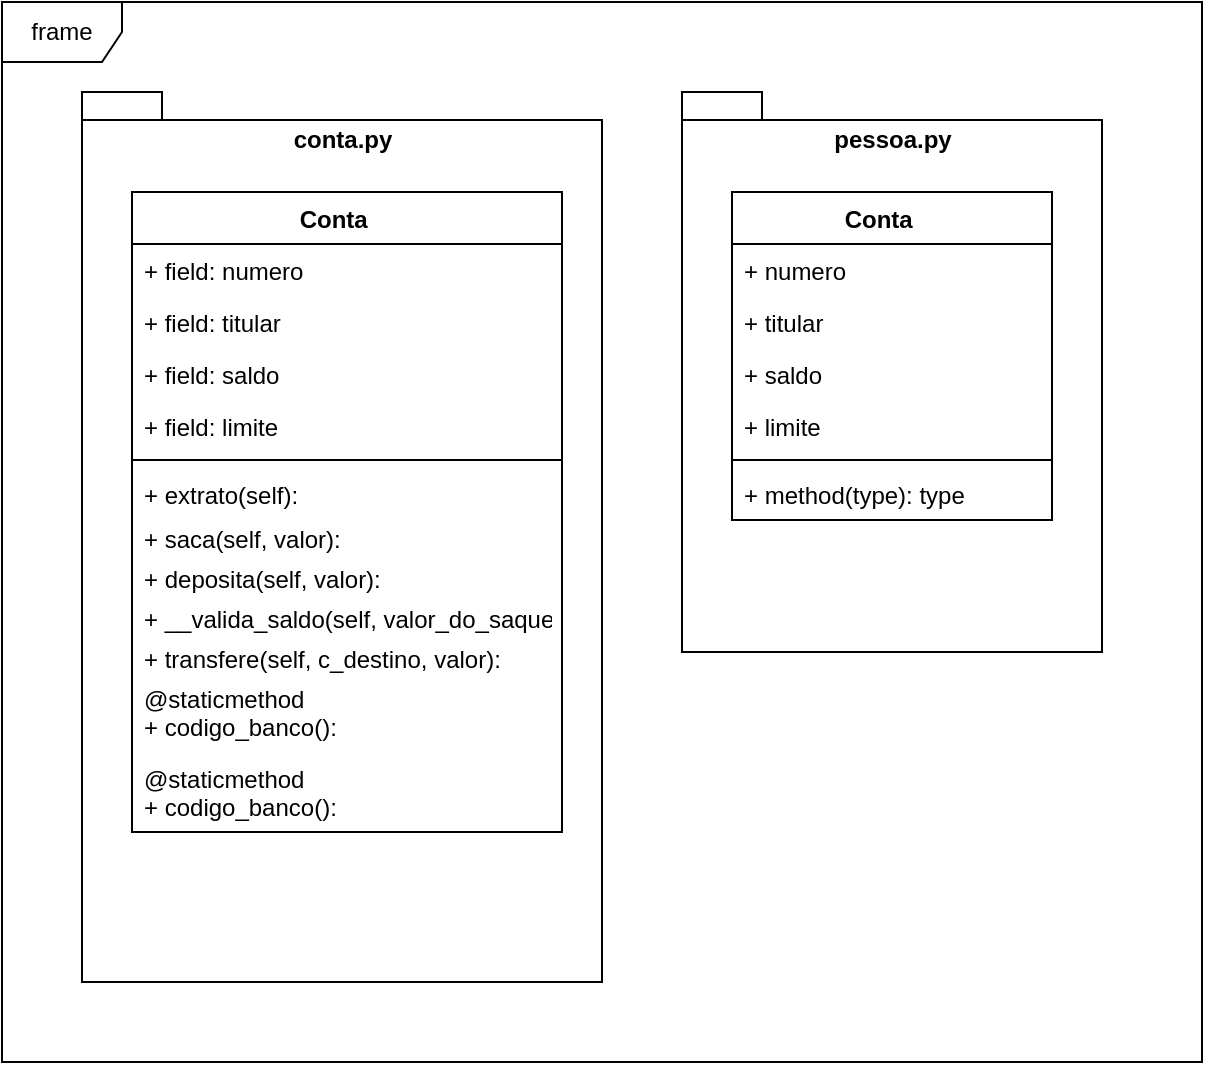 <mxfile>
    <diagram name="Page-1" id="b5b7bab2-c9e2-2cf4-8b2a-24fd1a2a6d21">
        <mxGraphModel dx="508" dy="488" grid="1" gridSize="10" guides="1" tooltips="1" connect="1" arrows="1" fold="1" page="1" pageScale="1" pageWidth="827" pageHeight="1169" background="none" math="0" shadow="0">
            <root>
                <mxCell id="0"/>
                <mxCell id="1" parent="0"/>
                <mxCell id="23JfTSlA8FP28jlLwser-1" value="frame" style="shape=umlFrame;whiteSpace=wrap;html=1;" parent="1" vertex="1">
                    <mxGeometry x="520" y="400" width="600" height="530" as="geometry"/>
                </mxCell>
                <mxCell id="23JfTSlA8FP28jlLwser-2" value="conta.py" style="shape=folder;fontStyle=1;spacingTop=10;tabWidth=40;tabHeight=14;tabPosition=left;html=1;verticalAlign=top;" parent="1" vertex="1">
                    <mxGeometry x="560" y="445" width="260" height="445" as="geometry"/>
                </mxCell>
                <mxCell id="23JfTSlA8FP28jlLwser-7" value="Conta    " style="swimlane;fontStyle=1;align=center;verticalAlign=top;childLayout=stackLayout;horizontal=1;startSize=26;horizontalStack=0;resizeParent=1;resizeParentMax=0;resizeLast=0;collapsible=1;marginBottom=0;" parent="1" vertex="1">
                    <mxGeometry x="585" y="495" width="215" height="320" as="geometry"/>
                </mxCell>
                <mxCell id="23JfTSlA8FP28jlLwser-8" value="+ field: numero&#10;" style="text;strokeColor=none;fillColor=none;align=left;verticalAlign=top;spacingLeft=4;spacingRight=4;overflow=hidden;rotatable=0;points=[[0,0.5],[1,0.5]];portConstraint=eastwest;" parent="23JfTSlA8FP28jlLwser-7" vertex="1">
                    <mxGeometry y="26" width="215" height="26" as="geometry"/>
                </mxCell>
                <mxCell id="23JfTSlA8FP28jlLwser-13" value="+ field: titular" style="text;strokeColor=none;fillColor=none;align=left;verticalAlign=top;spacingLeft=4;spacingRight=4;overflow=hidden;rotatable=0;points=[[0,0.5],[1,0.5]];portConstraint=eastwest;" parent="23JfTSlA8FP28jlLwser-7" vertex="1">
                    <mxGeometry y="52" width="215" height="26" as="geometry"/>
                </mxCell>
                <mxCell id="23JfTSlA8FP28jlLwser-11" value="+ field: saldo" style="text;strokeColor=none;fillColor=none;align=left;verticalAlign=top;spacingLeft=4;spacingRight=4;overflow=hidden;rotatable=0;points=[[0,0.5],[1,0.5]];portConstraint=eastwest;" parent="23JfTSlA8FP28jlLwser-7" vertex="1">
                    <mxGeometry y="78" width="215" height="26" as="geometry"/>
                </mxCell>
                <mxCell id="23JfTSlA8FP28jlLwser-12" value="+ field: limite" style="text;strokeColor=none;fillColor=none;align=left;verticalAlign=top;spacingLeft=4;spacingRight=4;overflow=hidden;rotatable=0;points=[[0,0.5],[1,0.5]];portConstraint=eastwest;" parent="23JfTSlA8FP28jlLwser-7" vertex="1">
                    <mxGeometry y="104" width="215" height="26" as="geometry"/>
                </mxCell>
                <mxCell id="23JfTSlA8FP28jlLwser-9" value="" style="line;strokeWidth=1;fillColor=none;align=left;verticalAlign=middle;spacingTop=-1;spacingLeft=3;spacingRight=3;rotatable=0;labelPosition=right;points=[];portConstraint=eastwest;" parent="23JfTSlA8FP28jlLwser-7" vertex="1">
                    <mxGeometry y="130" width="215" height="8" as="geometry"/>
                </mxCell>
                <mxCell id="23JfTSlA8FP28jlLwser-10" value="+ extrato(self): " style="text;strokeColor=none;fillColor=none;align=left;verticalAlign=top;spacingLeft=4;spacingRight=4;overflow=hidden;rotatable=0;points=[[0,0.5],[1,0.5]];portConstraint=eastwest;" parent="23JfTSlA8FP28jlLwser-7" vertex="1">
                    <mxGeometry y="138" width="215" height="22" as="geometry"/>
                </mxCell>
                <mxCell id="11" value="+ saca(self, valor): " style="text;strokeColor=none;fillColor=none;align=left;verticalAlign=top;spacingLeft=4;spacingRight=4;overflow=hidden;rotatable=0;points=[[0,0.5],[1,0.5]];portConstraint=eastwest;" parent="23JfTSlA8FP28jlLwser-7" vertex="1">
                    <mxGeometry y="160" width="215" height="20" as="geometry"/>
                </mxCell>
                <mxCell id="12" value="+ deposita(self, valor): " style="text;strokeColor=none;fillColor=none;align=left;verticalAlign=top;spacingLeft=4;spacingRight=4;overflow=hidden;rotatable=0;points=[[0,0.5],[1,0.5]];portConstraint=eastwest;" parent="23JfTSlA8FP28jlLwser-7" vertex="1">
                    <mxGeometry y="180" width="215" height="20" as="geometry"/>
                </mxCell>
                <mxCell id="13" value="+ __valida_saldo(self, valor_do_saque): " style="text;strokeColor=none;fillColor=none;align=left;verticalAlign=top;spacingLeft=4;spacingRight=4;overflow=hidden;rotatable=0;points=[[0,0.5],[1,0.5]];portConstraint=eastwest;fontStyle=0" vertex="1" parent="23JfTSlA8FP28jlLwser-7">
                    <mxGeometry y="200" width="215" height="20" as="geometry"/>
                </mxCell>
                <mxCell id="14" value="+ transfere(self, c_destino, valor): " style="text;strokeColor=none;fillColor=none;align=left;verticalAlign=top;spacingLeft=4;spacingRight=4;overflow=hidden;rotatable=0;points=[[0,0.5],[1,0.5]];portConstraint=eastwest;fontStyle=0" vertex="1" parent="23JfTSlA8FP28jlLwser-7">
                    <mxGeometry y="220" width="215" height="20" as="geometry"/>
                </mxCell>
                <mxCell id="15" value="@staticmethod&#10;+ codigo_banco(): " style="text;strokeColor=none;fillColor=none;align=left;verticalAlign=top;spacingLeft=4;spacingRight=4;overflow=hidden;rotatable=0;points=[[0,0.5],[1,0.5]];portConstraint=eastwest;fontStyle=0" vertex="1" parent="23JfTSlA8FP28jlLwser-7">
                    <mxGeometry y="240" width="215" height="40" as="geometry"/>
                </mxCell>
                <mxCell id="17" value="@staticmethod&#10;+ codigo_banco(): " style="text;strokeColor=none;fillColor=none;align=left;verticalAlign=top;spacingLeft=4;spacingRight=4;overflow=hidden;rotatable=0;points=[[0,0.5],[1,0.5]];portConstraint=eastwest;fontStyle=0" vertex="1" parent="23JfTSlA8FP28jlLwser-7">
                    <mxGeometry y="280" width="215" height="40" as="geometry"/>
                </mxCell>
                <mxCell id="3" value="pessoa.py" style="shape=folder;fontStyle=1;spacingTop=10;tabWidth=40;tabHeight=14;tabPosition=left;html=1;verticalAlign=top;" parent="1" vertex="1">
                    <mxGeometry x="860" y="445" width="210" height="280" as="geometry"/>
                </mxCell>
                <mxCell id="4" value="Conta    " style="swimlane;fontStyle=1;align=center;verticalAlign=top;childLayout=stackLayout;horizontal=1;startSize=26;horizontalStack=0;resizeParent=1;resizeParentMax=0;resizeLast=0;collapsible=1;marginBottom=0;" parent="1" vertex="1">
                    <mxGeometry x="885" y="495" width="160" height="164" as="geometry"/>
                </mxCell>
                <mxCell id="5" value="+ numero&#10;" style="text;strokeColor=none;fillColor=none;align=left;verticalAlign=top;spacingLeft=4;spacingRight=4;overflow=hidden;rotatable=0;points=[[0,0.5],[1,0.5]];portConstraint=eastwest;" parent="4" vertex="1">
                    <mxGeometry y="26" width="160" height="26" as="geometry"/>
                </mxCell>
                <mxCell id="6" value="+ titular" style="text;strokeColor=none;fillColor=none;align=left;verticalAlign=top;spacingLeft=4;spacingRight=4;overflow=hidden;rotatable=0;points=[[0,0.5],[1,0.5]];portConstraint=eastwest;" parent="4" vertex="1">
                    <mxGeometry y="52" width="160" height="26" as="geometry"/>
                </mxCell>
                <mxCell id="7" value="+ saldo" style="text;strokeColor=none;fillColor=none;align=left;verticalAlign=top;spacingLeft=4;spacingRight=4;overflow=hidden;rotatable=0;points=[[0,0.5],[1,0.5]];portConstraint=eastwest;" parent="4" vertex="1">
                    <mxGeometry y="78" width="160" height="26" as="geometry"/>
                </mxCell>
                <mxCell id="8" value="+ limite" style="text;strokeColor=none;fillColor=none;align=left;verticalAlign=top;spacingLeft=4;spacingRight=4;overflow=hidden;rotatable=0;points=[[0,0.5],[1,0.5]];portConstraint=eastwest;" parent="4" vertex="1">
                    <mxGeometry y="104" width="160" height="26" as="geometry"/>
                </mxCell>
                <mxCell id="9" value="" style="line;strokeWidth=1;fillColor=none;align=left;verticalAlign=middle;spacingTop=-1;spacingLeft=3;spacingRight=3;rotatable=0;labelPosition=right;points=[];portConstraint=eastwest;" parent="4" vertex="1">
                    <mxGeometry y="130" width="160" height="8" as="geometry"/>
                </mxCell>
                <mxCell id="10" value="+ method(type): type" style="text;strokeColor=none;fillColor=none;align=left;verticalAlign=top;spacingLeft=4;spacingRight=4;overflow=hidden;rotatable=0;points=[[0,0.5],[1,0.5]];portConstraint=eastwest;" parent="4" vertex="1">
                    <mxGeometry y="138" width="160" height="26" as="geometry"/>
                </mxCell>
            </root>
        </mxGraphModel>
    </diagram>
</mxfile>